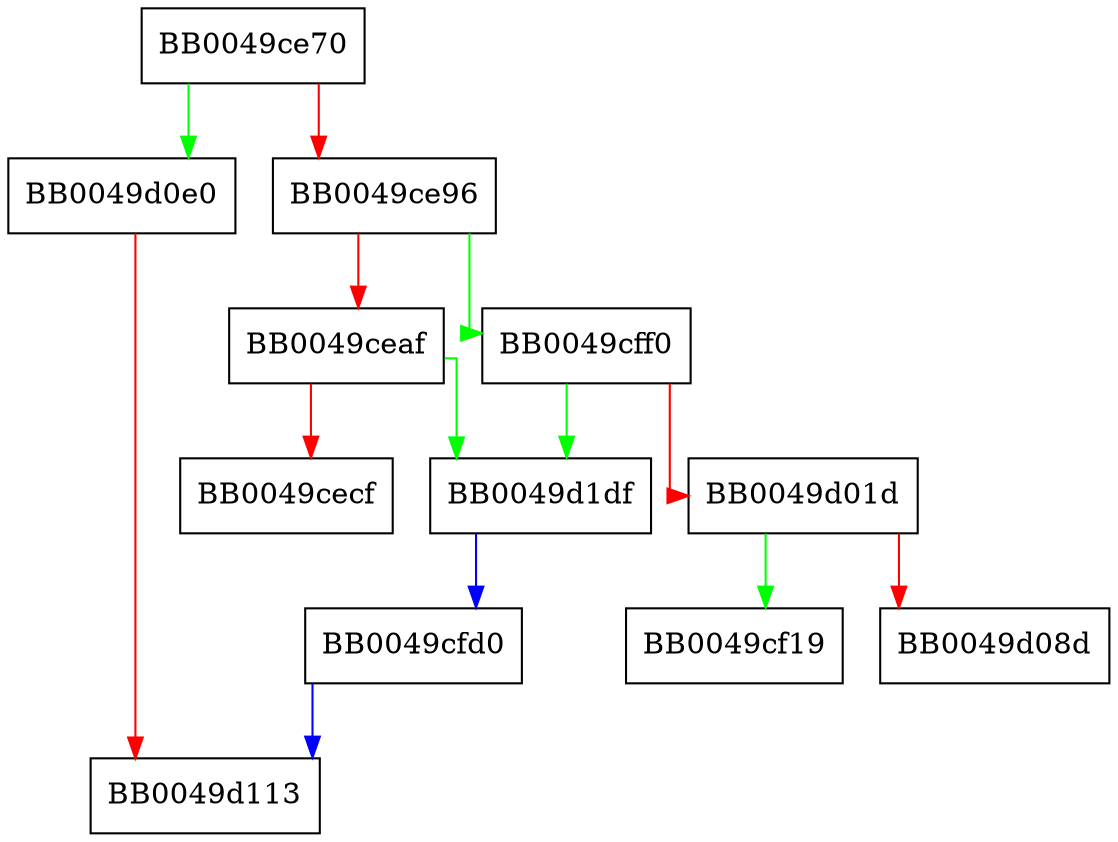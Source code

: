 digraph tls1_export_keying_material {
  node [shape="box"];
  graph [splines=ortho];
  BB0049ce70 -> BB0049d0e0 [color="green"];
  BB0049ce70 -> BB0049ce96 [color="red"];
  BB0049ce96 -> BB0049cff0 [color="green"];
  BB0049ce96 -> BB0049ceaf [color="red"];
  BB0049ceaf -> BB0049d1df [color="green"];
  BB0049ceaf -> BB0049cecf [color="red"];
  BB0049cfd0 -> BB0049d113 [color="blue"];
  BB0049cff0 -> BB0049d1df [color="green"];
  BB0049cff0 -> BB0049d01d [color="red"];
  BB0049d01d -> BB0049cf19 [color="green"];
  BB0049d01d -> BB0049d08d [color="red"];
  BB0049d0e0 -> BB0049d113 [color="red"];
  BB0049d1df -> BB0049cfd0 [color="blue"];
}